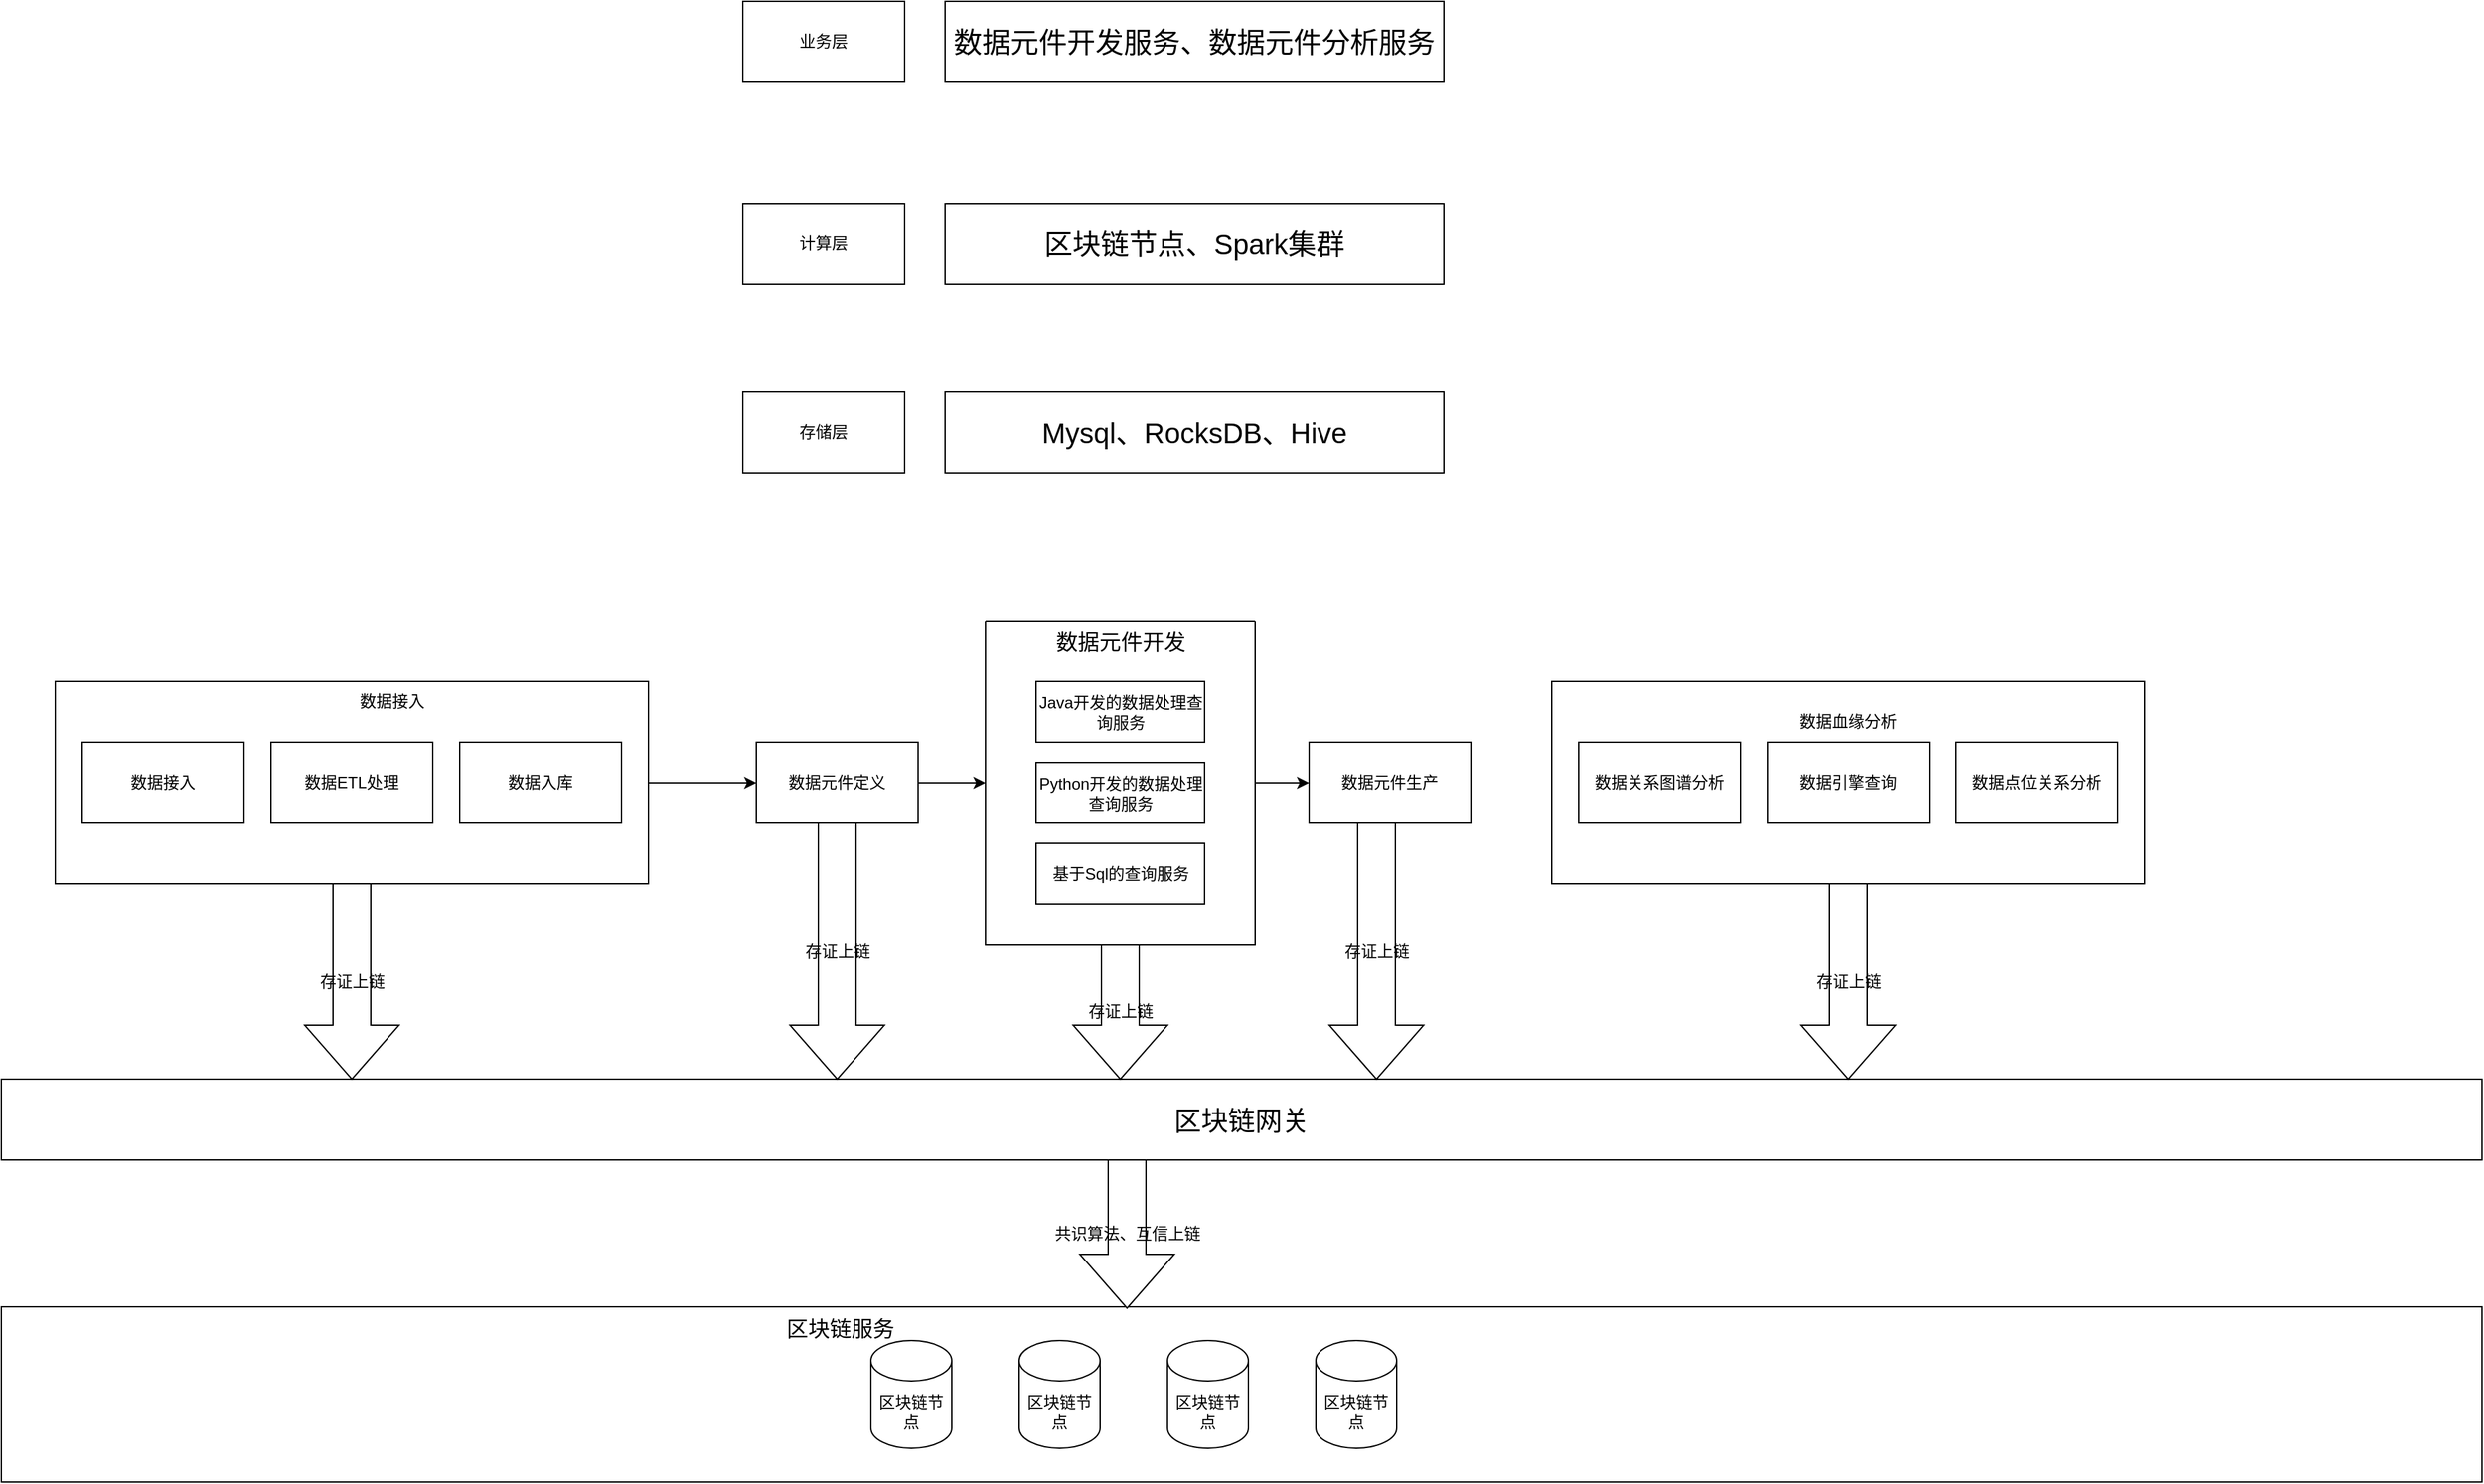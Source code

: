 <mxfile version="21.8.2" type="github">
  <diagram id="Za0V6DKtKcFsV4YseQ1D" name="Page-1">
    <mxGraphModel dx="2022" dy="670" grid="1" gridSize="10" guides="1" tooltips="1" connect="1" arrows="1" fold="1" page="1" pageScale="1" pageWidth="827" pageHeight="1169" math="0" shadow="0">
      <root>
        <mxCell id="0" />
        <mxCell id="1" parent="0" />
        <mxCell id="w63ZVAK2N26ufAvk-T6t-37" value="" style="edgeStyle=orthogonalEdgeStyle;rounded=0;orthogonalLoop=1;jettySize=auto;html=1;entryX=0;entryY=0.5;entryDx=0;entryDy=0;" edge="1" parent="1" source="w63ZVAK2N26ufAvk-T6t-25" target="w63ZVAK2N26ufAvk-T6t-2">
          <mxGeometry relative="1" as="geometry" />
        </mxCell>
        <mxCell id="w63ZVAK2N26ufAvk-T6t-25" value="" style="rounded=0;whiteSpace=wrap;html=1;" vertex="1" parent="1">
          <mxGeometry x="-380" y="525" width="440" height="150" as="geometry" />
        </mxCell>
        <mxCell id="pI_PZQJvREAEIBhzzgX9-1" value="存储层" style="rounded=0;whiteSpace=wrap;html=1;" parent="1" vertex="1">
          <mxGeometry x="130" y="310" width="120" height="60" as="geometry" />
        </mxCell>
        <mxCell id="pI_PZQJvREAEIBhzzgX9-2" value="&lt;font style=&quot;font-size: 21px;&quot;&gt;Mysql、RocksDB、Hive&lt;/font&gt;" style="rounded=0;whiteSpace=wrap;html=1;" parent="1" vertex="1">
          <mxGeometry x="280" y="310" width="370" height="60" as="geometry" />
        </mxCell>
        <mxCell id="pI_PZQJvREAEIBhzzgX9-3" value="计算层" style="rounded=0;whiteSpace=wrap;html=1;" parent="1" vertex="1">
          <mxGeometry x="130" y="170" width="120" height="60" as="geometry" />
        </mxCell>
        <mxCell id="pI_PZQJvREAEIBhzzgX9-4" value="&lt;span style=&quot;font-size: 21px;&quot;&gt;区块链节点、Spark集群&lt;/span&gt;" style="rounded=0;whiteSpace=wrap;html=1;" parent="1" vertex="1">
          <mxGeometry x="280" y="170" width="370" height="60" as="geometry" />
        </mxCell>
        <mxCell id="pI_PZQJvREAEIBhzzgX9-5" value="业务层" style="rounded=0;whiteSpace=wrap;html=1;" parent="1" vertex="1">
          <mxGeometry x="130" y="20" width="120" height="60" as="geometry" />
        </mxCell>
        <mxCell id="pI_PZQJvREAEIBhzzgX9-6" value="&lt;span style=&quot;font-size: 21px;&quot;&gt;数据元件开发服务、数据元件分析服务&lt;/span&gt;" style="rounded=0;whiteSpace=wrap;html=1;" parent="1" vertex="1">
          <mxGeometry x="280" y="20" width="370" height="60" as="geometry" />
        </mxCell>
        <mxCell id="w63ZVAK2N26ufAvk-T6t-1" style="edgeStyle=orthogonalEdgeStyle;rounded=0;orthogonalLoop=1;jettySize=auto;html=1;exitX=1;exitY=0.5;exitDx=0;exitDy=0;entryX=0;entryY=0.5;entryDx=0;entryDy=0;" edge="1" parent="1" source="w63ZVAK2N26ufAvk-T6t-2" target="w63ZVAK2N26ufAvk-T6t-15">
          <mxGeometry relative="1" as="geometry" />
        </mxCell>
        <mxCell id="w63ZVAK2N26ufAvk-T6t-2" value="数据元件定义" style="rounded=0;whiteSpace=wrap;html=1;" vertex="1" parent="1">
          <mxGeometry x="140" y="570" width="120" height="60" as="geometry" />
        </mxCell>
        <mxCell id="w63ZVAK2N26ufAvk-T6t-3" value="数据元件生产" style="rounded=0;whiteSpace=wrap;html=1;" vertex="1" parent="1">
          <mxGeometry x="550" y="570" width="120" height="60" as="geometry" />
        </mxCell>
        <mxCell id="w63ZVAK2N26ufAvk-T6t-4" value="&lt;font style=&quot;font-size: 20px;&quot;&gt;区块链网关&lt;/font&gt;" style="rounded=0;whiteSpace=wrap;html=1;" vertex="1" parent="1">
          <mxGeometry x="-420" y="820" width="1840" height="60" as="geometry" />
        </mxCell>
        <mxCell id="w63ZVAK2N26ufAvk-T6t-5" value="存证上链" style="html=1;shadow=0;dashed=0;align=center;verticalAlign=middle;shape=mxgraph.arrows2.arrow;dy=0.6;dx=40;direction=south;notch=0;" vertex="1" parent="1">
          <mxGeometry x="165" y="630" width="70" height="190" as="geometry" />
        </mxCell>
        <mxCell id="w63ZVAK2N26ufAvk-T6t-6" value="存证上链" style="html=1;shadow=0;dashed=0;align=center;verticalAlign=middle;shape=mxgraph.arrows2.arrow;dy=0.6;dx=40;direction=south;notch=0;" vertex="1" parent="1">
          <mxGeometry x="565" y="630" width="70" height="190" as="geometry" />
        </mxCell>
        <mxCell id="w63ZVAK2N26ufAvk-T6t-7" value="" style="rounded=0;whiteSpace=wrap;html=1;" vertex="1" parent="1">
          <mxGeometry x="-420" y="989" width="1840" height="130" as="geometry" />
        </mxCell>
        <mxCell id="w63ZVAK2N26ufAvk-T6t-8" value="区块链节点" style="shape=cylinder3;whiteSpace=wrap;html=1;boundedLbl=1;backgroundOutline=1;size=15;" vertex="1" parent="1">
          <mxGeometry x="225" y="1014" width="60" height="80" as="geometry" />
        </mxCell>
        <mxCell id="w63ZVAK2N26ufAvk-T6t-9" value="区块链节点" style="shape=cylinder3;whiteSpace=wrap;html=1;boundedLbl=1;backgroundOutline=1;size=15;" vertex="1" parent="1">
          <mxGeometry x="335" y="1014" width="60" height="80" as="geometry" />
        </mxCell>
        <mxCell id="w63ZVAK2N26ufAvk-T6t-10" value="区块链节点" style="shape=cylinder3;whiteSpace=wrap;html=1;boundedLbl=1;backgroundOutline=1;size=15;" vertex="1" parent="1">
          <mxGeometry x="445" y="1014" width="60" height="80" as="geometry" />
        </mxCell>
        <mxCell id="w63ZVAK2N26ufAvk-T6t-11" value="区块链节点" style="shape=cylinder3;whiteSpace=wrap;html=1;boundedLbl=1;backgroundOutline=1;size=15;" vertex="1" parent="1">
          <mxGeometry x="555" y="1014" width="60" height="80" as="geometry" />
        </mxCell>
        <mxCell id="w63ZVAK2N26ufAvk-T6t-12" value="&lt;font style=&quot;font-size: 16px;&quot;&gt;区块链服务&lt;/font&gt;" style="text;html=1;strokeColor=none;fillColor=none;align=center;verticalAlign=middle;whiteSpace=wrap;rounded=0;" vertex="1" parent="1">
          <mxGeometry x="155" y="990" width="95" height="30" as="geometry" />
        </mxCell>
        <mxCell id="w63ZVAK2N26ufAvk-T6t-13" value="共识算法、互信上链" style="html=1;shadow=0;dashed=0;align=center;verticalAlign=middle;shape=mxgraph.arrows2.arrow;dy=0.6;dx=40;direction=south;notch=0;" vertex="1" parent="1">
          <mxGeometry x="380" y="880" width="70" height="110" as="geometry" />
        </mxCell>
        <mxCell id="w63ZVAK2N26ufAvk-T6t-14" style="edgeStyle=orthogonalEdgeStyle;rounded=0;orthogonalLoop=1;jettySize=auto;html=1;exitX=1;exitY=0.5;exitDx=0;exitDy=0;" edge="1" parent="1" source="w63ZVAK2N26ufAvk-T6t-15" target="w63ZVAK2N26ufAvk-T6t-3">
          <mxGeometry relative="1" as="geometry" />
        </mxCell>
        <mxCell id="w63ZVAK2N26ufAvk-T6t-15" value="" style="swimlane;startSize=0;" vertex="1" parent="1">
          <mxGeometry x="310" y="480" width="200" height="240" as="geometry" />
        </mxCell>
        <mxCell id="w63ZVAK2N26ufAvk-T6t-16" value="Java开发的数据处理查询服务" style="rounded=0;whiteSpace=wrap;html=1;" vertex="1" parent="w63ZVAK2N26ufAvk-T6t-15">
          <mxGeometry x="37.5" y="45" width="125" height="45" as="geometry" />
        </mxCell>
        <mxCell id="w63ZVAK2N26ufAvk-T6t-17" value="Python开发的数据处理查询服务" style="rounded=0;whiteSpace=wrap;html=1;" vertex="1" parent="w63ZVAK2N26ufAvk-T6t-15">
          <mxGeometry x="37.5" y="105" width="125" height="45" as="geometry" />
        </mxCell>
        <mxCell id="w63ZVAK2N26ufAvk-T6t-18" value="基于Sql的查询服务" style="rounded=0;whiteSpace=wrap;html=1;" vertex="1" parent="w63ZVAK2N26ufAvk-T6t-15">
          <mxGeometry x="37.5" y="165" width="125" height="45" as="geometry" />
        </mxCell>
        <mxCell id="w63ZVAK2N26ufAvk-T6t-19" value="&lt;font style=&quot;font-size: 16px;&quot;&gt;数据元件开发&lt;/font&gt;" style="text;html=1;align=center;verticalAlign=middle;resizable=0;points=[];autosize=1;strokeColor=none;fillColor=none;" vertex="1" parent="w63ZVAK2N26ufAvk-T6t-15">
          <mxGeometry x="40" width="120" height="30" as="geometry" />
        </mxCell>
        <mxCell id="w63ZVAK2N26ufAvk-T6t-20" value="存证上链" style="html=1;shadow=0;dashed=0;align=center;verticalAlign=middle;shape=mxgraph.arrows2.arrow;dy=0.6;dx=40;direction=south;notch=0;" vertex="1" parent="1">
          <mxGeometry x="375" y="720" width="70" height="100" as="geometry" />
        </mxCell>
        <mxCell id="w63ZVAK2N26ufAvk-T6t-22" value="数据接入" style="rounded=0;whiteSpace=wrap;html=1;" vertex="1" parent="1">
          <mxGeometry x="-360" y="570" width="120" height="60" as="geometry" />
        </mxCell>
        <mxCell id="w63ZVAK2N26ufAvk-T6t-23" value="数据ETL处理" style="rounded=0;whiteSpace=wrap;html=1;" vertex="1" parent="1">
          <mxGeometry x="-220" y="570" width="120" height="60" as="geometry" />
        </mxCell>
        <mxCell id="w63ZVAK2N26ufAvk-T6t-24" value="数据入库" style="rounded=0;whiteSpace=wrap;html=1;" vertex="1" parent="1">
          <mxGeometry x="-80" y="570" width="120" height="60" as="geometry" />
        </mxCell>
        <mxCell id="w63ZVAK2N26ufAvk-T6t-33" value="数据接入" style="text;html=1;strokeColor=none;fillColor=none;align=center;verticalAlign=middle;whiteSpace=wrap;rounded=0;" vertex="1" parent="1">
          <mxGeometry x="-160" y="525" width="60" height="30" as="geometry" />
        </mxCell>
        <mxCell id="w63ZVAK2N26ufAvk-T6t-34" value="存证上链" style="html=1;shadow=0;dashed=0;align=center;verticalAlign=middle;shape=mxgraph.arrows2.arrow;dy=0.6;dx=40;direction=south;notch=0;" vertex="1" parent="1">
          <mxGeometry x="-195" y="675" width="70" height="145" as="geometry" />
        </mxCell>
        <mxCell id="w63ZVAK2N26ufAvk-T6t-38" value="" style="rounded=0;whiteSpace=wrap;html=1;" vertex="1" parent="1">
          <mxGeometry x="730" y="525" width="440" height="150" as="geometry" />
        </mxCell>
        <mxCell id="w63ZVAK2N26ufAvk-T6t-39" value="数据关系图谱分析" style="rounded=0;whiteSpace=wrap;html=1;" vertex="1" parent="1">
          <mxGeometry x="750" y="570" width="120" height="60" as="geometry" />
        </mxCell>
        <mxCell id="w63ZVAK2N26ufAvk-T6t-40" value="数据引擎查询" style="rounded=0;whiteSpace=wrap;html=1;" vertex="1" parent="1">
          <mxGeometry x="890" y="570" width="120" height="60" as="geometry" />
        </mxCell>
        <mxCell id="w63ZVAK2N26ufAvk-T6t-41" value="数据点位关系分析" style="rounded=0;whiteSpace=wrap;html=1;" vertex="1" parent="1">
          <mxGeometry x="1030" y="570" width="120" height="60" as="geometry" />
        </mxCell>
        <mxCell id="w63ZVAK2N26ufAvk-T6t-42" value="数据血缘分析" style="text;html=1;strokeColor=none;fillColor=none;align=center;verticalAlign=middle;whiteSpace=wrap;rounded=0;" vertex="1" parent="1">
          <mxGeometry x="905" y="540" width="90" height="30" as="geometry" />
        </mxCell>
        <mxCell id="w63ZVAK2N26ufAvk-T6t-43" value="存证上链" style="html=1;shadow=0;dashed=0;align=center;verticalAlign=middle;shape=mxgraph.arrows2.arrow;dy=0.6;dx=40;direction=south;notch=0;" vertex="1" parent="1">
          <mxGeometry x="915" y="675" width="70" height="145" as="geometry" />
        </mxCell>
      </root>
    </mxGraphModel>
  </diagram>
</mxfile>
